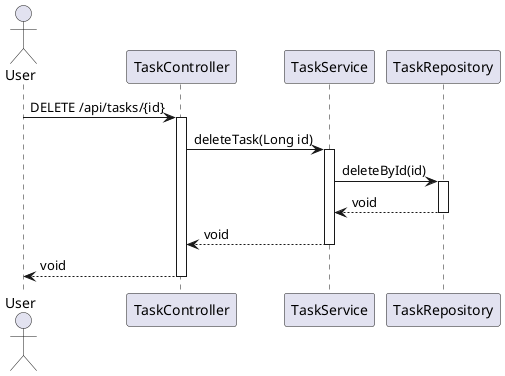 @startuml
actor User
User -> TaskController : DELETE /api/tasks/{id}
activate TaskController
TaskController -> TaskService : deleteTask(Long id)
activate TaskService
TaskService -> TaskRepository : deleteById(id)
activate TaskRepository
TaskRepository --> TaskService : void
deactivate TaskRepository
TaskService --> TaskController : void
deactivate TaskService
TaskController --> User : void
deactivate TaskController
@enduml

